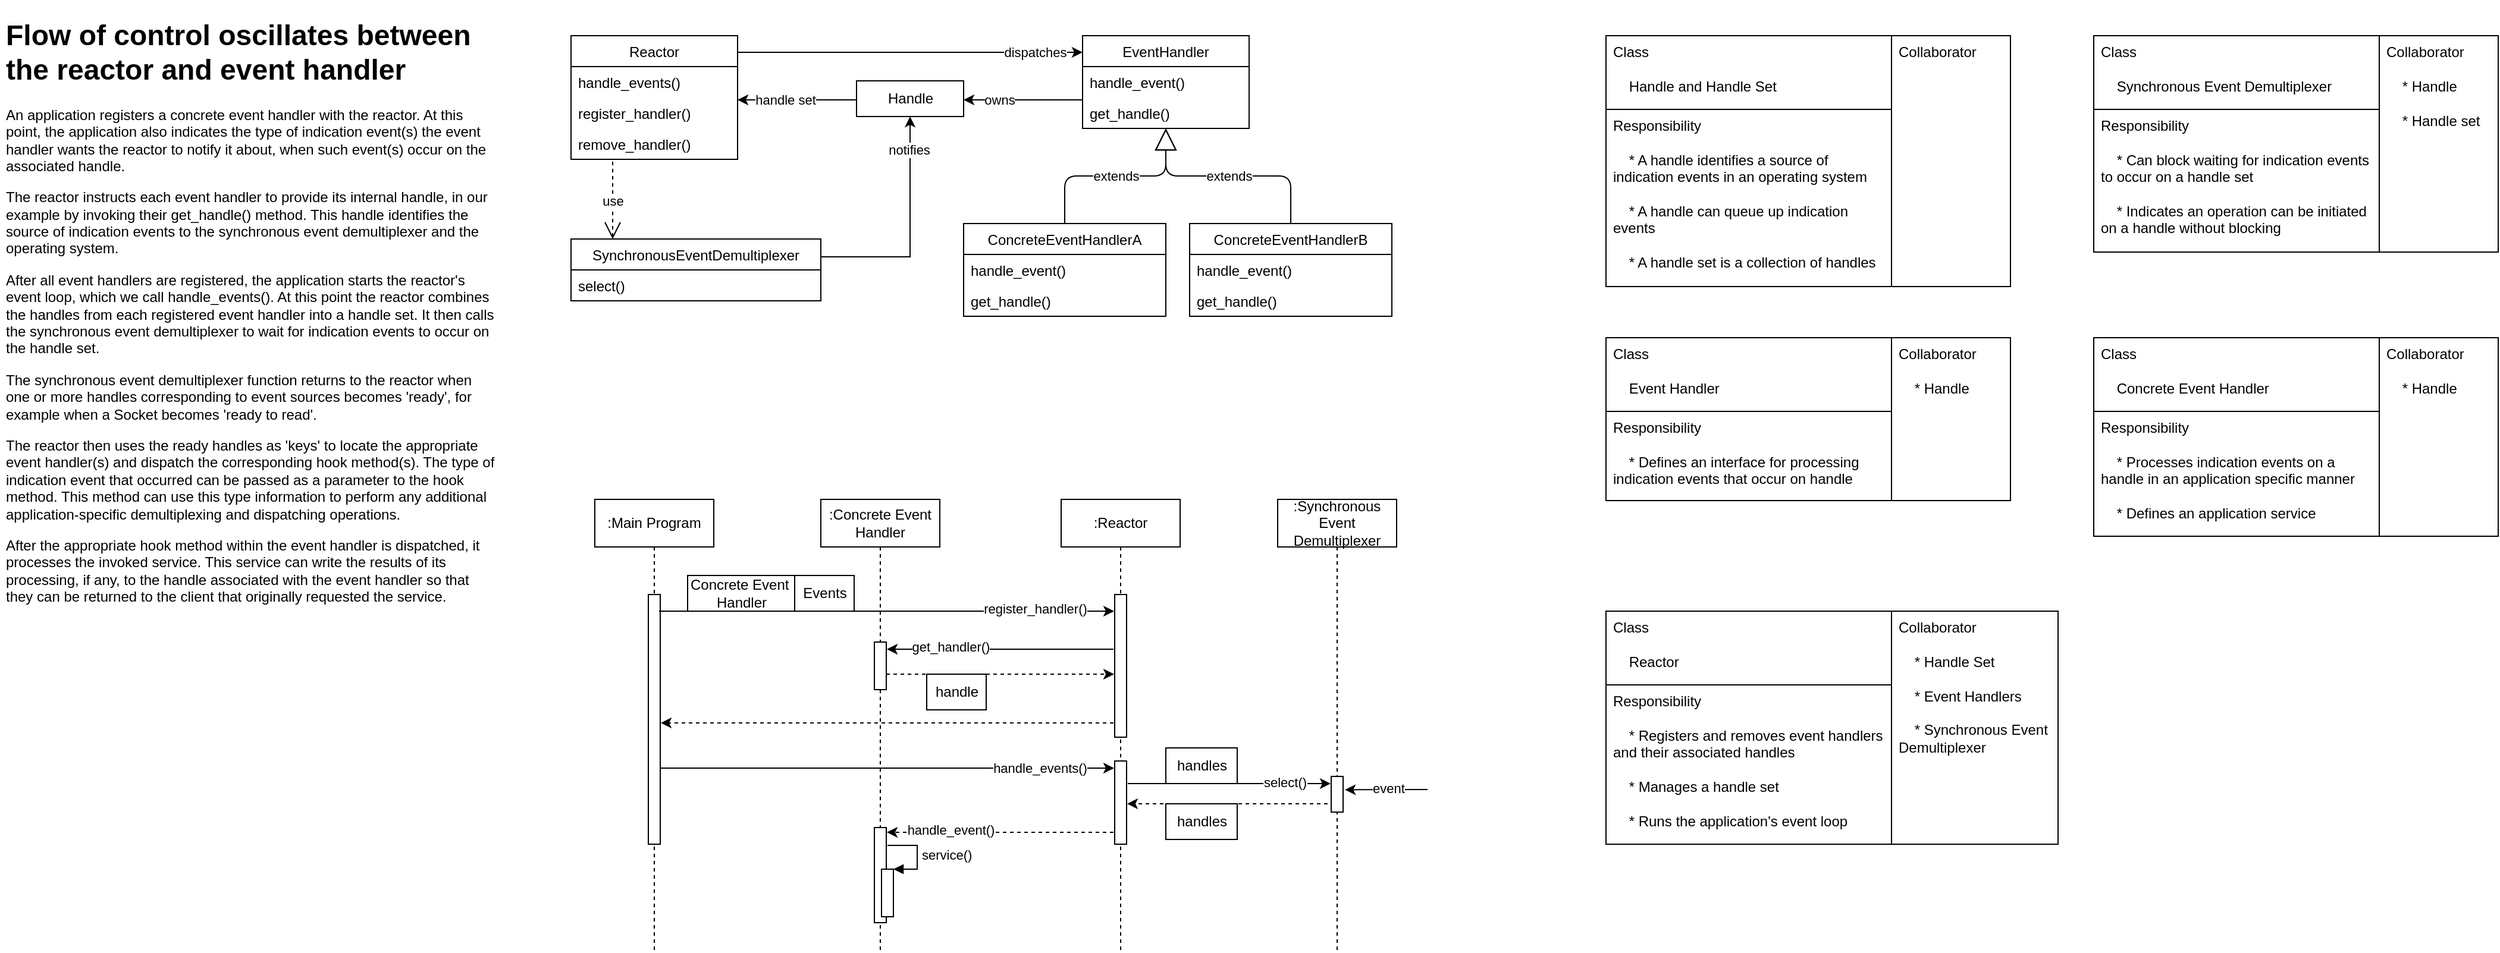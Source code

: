 <mxfile version="13.6.5">
    <diagram id="i6eAsQiDidNN2xdV9aTh" name="Page-1">
        <mxGraphModel dx="1491" dy="615" grid="1" gridSize="10" guides="1" tooltips="1" connect="1" arrows="1" fold="1" page="0" pageScale="1" pageWidth="827" pageHeight="1169" math="0" shadow="0">
            <root>
                <mxCell id="0"/>
                <mxCell id="1" parent="0"/>
                <mxCell id="29" value="dispatches" style="edgeStyle=orthogonalEdgeStyle;rounded=0;orthogonalLoop=1;jettySize=auto;html=1;entryX=0;entryY=0.5;entryDx=0;entryDy=0;" parent="1" edge="1">
                    <mxGeometry x="0.724" relative="1" as="geometry">
                        <mxPoint x="440" y="124" as="sourcePoint"/>
                        <mxPoint x="730" y="124" as="targetPoint"/>
                        <mxPoint as="offset"/>
                    </mxGeometry>
                </mxCell>
                <mxCell id="31" value="Handle" style="html=1;" parent="1" vertex="1">
                    <mxGeometry x="540" y="148" width="90" height="30" as="geometry"/>
                </mxCell>
                <mxCell id="34" value="owns" style="endArrow=classic;html=1;entryX=1;entryY=0.5;entryDx=0;entryDy=0;" parent="1" edge="1">
                    <mxGeometry x="0.4" width="50" height="50" relative="1" as="geometry">
                        <mxPoint x="730" y="164" as="sourcePoint"/>
                        <mxPoint x="630" y="164" as="targetPoint"/>
                        <mxPoint as="offset"/>
                    </mxGeometry>
                </mxCell>
                <mxCell id="35" value="handle set" style="endArrow=classic;html=1;entryX=1;entryY=0.5;entryDx=0;entryDy=0;" parent="1" edge="1">
                    <mxGeometry x="0.2" width="50" height="50" relative="1" as="geometry">
                        <mxPoint x="540" y="164" as="sourcePoint"/>
                        <mxPoint x="440" y="164" as="targetPoint"/>
                        <mxPoint as="offset"/>
                    </mxGeometry>
                </mxCell>
                <mxCell id="40" style="edgeStyle=orthogonalEdgeStyle;rounded=0;orthogonalLoop=1;jettySize=auto;html=1;entryX=0.5;entryY=1;entryDx=0;entryDy=0;" parent="1" source="36" target="31" edge="1">
                    <mxGeometry relative="1" as="geometry">
                        <Array as="points">
                            <mxPoint x="585" y="296"/>
                        </Array>
                    </mxGeometry>
                </mxCell>
                <mxCell id="43" value="notifies" style="edgeLabel;html=1;align=center;verticalAlign=middle;resizable=0;points=[];" parent="40" vertex="1" connectable="0">
                    <mxGeometry x="0.714" y="1" relative="1" as="geometry">
                        <mxPoint as="offset"/>
                    </mxGeometry>
                </mxCell>
                <mxCell id="44" value="use" style="endArrow=open;endSize=12;dashed=1;html=1;" parent="1" edge="1">
                    <mxGeometry width="160" relative="1" as="geometry">
                        <mxPoint x="335" y="216" as="sourcePoint"/>
                        <mxPoint x="335" y="281" as="targetPoint"/>
                    </mxGeometry>
                </mxCell>
                <mxCell id="55" value="extends" style="endArrow=block;endSize=16;endFill=0;html=1;exitX=0.5;exitY=0;exitDx=0;exitDy=0;edgeStyle=orthogonalEdgeStyle;elbow=vertical;" parent="1" source="49" target="10" edge="1">
                    <mxGeometry width="160" relative="1" as="geometry">
                        <mxPoint x="800" y="246" as="sourcePoint"/>
                        <mxPoint x="820" y="196" as="targetPoint"/>
                    </mxGeometry>
                </mxCell>
                <mxCell id="56" value="extends" style="endArrow=block;endSize=16;endFill=0;html=1;exitX=0.5;exitY=0;exitDx=0;exitDy=0;edgeStyle=orthogonalEdgeStyle;" parent="1" source="52" target="10" edge="1">
                    <mxGeometry width="160" relative="1" as="geometry">
                        <mxPoint x="874.14" y="276" as="sourcePoint"/>
                        <mxPoint x="810" y="186" as="targetPoint"/>
                    </mxGeometry>
                </mxCell>
                <mxCell id="6" value="Reactor" style="swimlane;fontStyle=0;childLayout=stackLayout;horizontal=1;startSize=26;fillColor=none;horizontalStack=0;resizeParent=1;resizeParentMax=0;resizeLast=0;collapsible=1;marginBottom=0;" parent="1" vertex="1">
                    <mxGeometry x="300" y="110" width="140" height="104" as="geometry">
                        <mxRectangle x="90" y="200" width="70" height="26" as="alternateBounds"/>
                    </mxGeometry>
                </mxCell>
                <mxCell id="7" value="handle_events()" style="text;strokeColor=none;fillColor=none;align=left;verticalAlign=top;spacingLeft=4;spacingRight=4;overflow=hidden;rotatable=0;points=[[0,0.5],[1,0.5]];portConstraint=eastwest;" parent="6" vertex="1">
                    <mxGeometry y="26" width="140" height="26" as="geometry"/>
                </mxCell>
                <mxCell id="8" value="register_handler()" style="text;strokeColor=none;fillColor=none;align=left;verticalAlign=top;spacingLeft=4;spacingRight=4;overflow=hidden;rotatable=0;points=[[0,0.5],[1,0.5]];portConstraint=eastwest;" parent="6" vertex="1">
                    <mxGeometry y="52" width="140" height="26" as="geometry"/>
                </mxCell>
                <mxCell id="9" value="remove_handler()" style="text;strokeColor=none;fillColor=none;align=left;verticalAlign=top;spacingLeft=4;spacingRight=4;overflow=hidden;rotatable=0;points=[[0,0.5],[1,0.5]];portConstraint=eastwest;" parent="6" vertex="1">
                    <mxGeometry y="78" width="140" height="26" as="geometry"/>
                </mxCell>
                <mxCell id="10" value="EventHandler" style="swimlane;fontStyle=0;childLayout=stackLayout;horizontal=1;startSize=26;fillColor=none;horizontalStack=0;resizeParent=1;resizeParentMax=0;resizeLast=0;collapsible=1;marginBottom=0;" parent="1" vertex="1">
                    <mxGeometry x="730" y="110" width="140" height="78" as="geometry"/>
                </mxCell>
                <mxCell id="11" value="handle_event()" style="text;strokeColor=none;fillColor=none;align=left;verticalAlign=top;spacingLeft=4;spacingRight=4;overflow=hidden;rotatable=0;points=[[0,0.5],[1,0.5]];portConstraint=eastwest;" parent="10" vertex="1">
                    <mxGeometry y="26" width="140" height="26" as="geometry"/>
                </mxCell>
                <mxCell id="12" value="get_handle()" style="text;strokeColor=none;fillColor=none;align=left;verticalAlign=top;spacingLeft=4;spacingRight=4;overflow=hidden;rotatable=0;points=[[0,0.5],[1,0.5]];portConstraint=eastwest;" parent="10" vertex="1">
                    <mxGeometry y="52" width="140" height="26" as="geometry"/>
                </mxCell>
                <mxCell id="36" value="SynchronousEventDemultiplexer" style="swimlane;fontStyle=0;childLayout=stackLayout;horizontal=1;startSize=26;fillColor=none;horizontalStack=0;resizeParent=1;resizeParentMax=0;resizeLast=0;collapsible=1;marginBottom=0;" parent="1" vertex="1">
                    <mxGeometry x="300" y="281" width="210" height="52" as="geometry"/>
                </mxCell>
                <mxCell id="37" value="select()" style="text;strokeColor=none;fillColor=none;align=left;verticalAlign=top;spacingLeft=4;spacingRight=4;overflow=hidden;rotatable=0;points=[[0,0.5],[1,0.5]];portConstraint=eastwest;" parent="36" vertex="1">
                    <mxGeometry y="26" width="210" height="26" as="geometry"/>
                </mxCell>
                <mxCell id="49" value="ConcreteEventHandlerA" style="swimlane;fontStyle=0;childLayout=stackLayout;horizontal=1;startSize=26;fillColor=none;horizontalStack=0;resizeParent=1;resizeParentMax=0;resizeLast=0;collapsible=1;marginBottom=0;" parent="1" vertex="1">
                    <mxGeometry x="630" y="268" width="170" height="78" as="geometry"/>
                </mxCell>
                <mxCell id="50" value="handle_event()" style="text;strokeColor=none;fillColor=none;align=left;verticalAlign=top;spacingLeft=4;spacingRight=4;overflow=hidden;rotatable=0;points=[[0,0.5],[1,0.5]];portConstraint=eastwest;" parent="49" vertex="1">
                    <mxGeometry y="26" width="170" height="26" as="geometry"/>
                </mxCell>
                <mxCell id="51" value="get_handle()" style="text;strokeColor=none;fillColor=none;align=left;verticalAlign=top;spacingLeft=4;spacingRight=4;overflow=hidden;rotatable=0;points=[[0,0.5],[1,0.5]];portConstraint=eastwest;" parent="49" vertex="1">
                    <mxGeometry y="52" width="170" height="26" as="geometry"/>
                </mxCell>
                <mxCell id="52" value="ConcreteEventHandlerB" style="swimlane;fontStyle=0;childLayout=stackLayout;horizontal=1;startSize=26;fillColor=none;horizontalStack=0;resizeParent=1;resizeParentMax=0;resizeLast=0;collapsible=1;marginBottom=0;" parent="1" vertex="1">
                    <mxGeometry x="820" y="268" width="170" height="78" as="geometry"/>
                </mxCell>
                <mxCell id="53" value="handle_event()" style="text;strokeColor=none;fillColor=none;align=left;verticalAlign=top;spacingLeft=4;spacingRight=4;overflow=hidden;rotatable=0;points=[[0,0.5],[1,0.5]];portConstraint=eastwest;" parent="52" vertex="1">
                    <mxGeometry y="26" width="170" height="26" as="geometry"/>
                </mxCell>
                <mxCell id="54" value="get_handle()" style="text;strokeColor=none;fillColor=none;align=left;verticalAlign=top;spacingLeft=4;spacingRight=4;overflow=hidden;rotatable=0;points=[[0,0.5],[1,0.5]];portConstraint=eastwest;" parent="52" vertex="1">
                    <mxGeometry y="52" width="170" height="26" as="geometry"/>
                </mxCell>
                <mxCell id="61" value="&lt;h1&gt;Flow of control oscillates between the reactor and event handler&lt;/h1&gt;&lt;p&gt;&lt;span&gt;An application registers a concrete event handler with the reactor. At this point, the&amp;nbsp;&lt;/span&gt;&lt;span&gt;application also indicates the type of indication event(s) the event handler wants the&amp;nbsp;&lt;/span&gt;&lt;span class=&quot;fontstyle0&quot;&gt;reactor to notify it about, when such event(s) occur on the associated handle.&lt;/span&gt;&lt;span&gt;&amp;nbsp;&amp;nbsp;&lt;/span&gt;&lt;/p&gt;&lt;p&gt;&lt;span class=&quot;fontstyle0&quot;&gt;The reactor instructs each event handler to provide its internal handle, in our example by invoking their &lt;/span&gt;&lt;span class=&quot;fontstyle2&quot;&gt;get_handle() &lt;/span&gt;&lt;span class=&quot;fontstyle0&quot;&gt;method. This handle identifies the source of indication events to the synchronous event demultiplexer and the operating system.&lt;/span&gt;&amp;nbsp;&amp;nbsp;&lt;br style=&quot;line-height: normal&quot;&gt;&lt;/p&gt;&lt;p&gt;&lt;span class=&quot;fontstyle0&quot;&gt;After all event handlers are registered, the application starts the reactor's event loop, which we call &lt;/span&gt;&lt;span class=&quot;fontstyle2&quot;&gt;handle_events()&lt;/span&gt;&lt;span class=&quot;fontstyle0&quot;&gt;. At this point the reactor combines the handles from each registered event handler into a handle set. It then calls the synchronous event demultiplexer to wait for indication events to occur on the handle set.&lt;/span&gt;&amp;nbsp;&amp;nbsp;&lt;br style=&quot;line-height: normal&quot;&gt;&lt;/p&gt;&lt;p&gt;&lt;span class=&quot;fontstyle0&quot;&gt;The synchronous event demultiplexer function returns to the reactor when one or more handles corresponding to event sources becomes 'ready', for example when a Socket becomes 'ready to read'.&lt;/span&gt;&amp;nbsp;&amp;nbsp;&lt;br style=&quot;line-height: normal&quot;&gt;&lt;/p&gt;&lt;p&gt;&lt;span class=&quot;fontstyle0&quot;&gt;The reactor then uses the ready handles as 'keys' to locate the appropriate event handler(s) and dispatch the corresponding hook method(s). The type of indication event that occurred can be passed as a parameter to the hook method. This method can use this type information to perform any additional application-specific demultiplexing and dispatching operations.&lt;/span&gt;&amp;nbsp;&amp;nbsp;&lt;br style=&quot;line-height: normal&quot;&gt;&lt;/p&gt;&lt;p&gt;&lt;span class=&quot;fontstyle0&quot;&gt;After the appropriate hook method within the event handler is dispatched, it processes the invoked service. This service can write the results of its processing, if any, to the handle associated with the event handler so that they can be returned to the client that originally requested the service.&lt;/span&gt;&amp;nbsp;&amp;nbsp;&lt;br style=&quot;line-height: normal&quot;&gt;&lt;/p&gt;&lt;p&gt;&lt;br&gt;&lt;/p&gt;" style="text;html=1;strokeColor=none;fillColor=none;spacing=5;spacingTop=-20;whiteSpace=wrap;overflow=hidden;rounded=0;" parent="1" vertex="1">
                    <mxGeometry x="-180" y="90" width="420" height="510" as="geometry"/>
                </mxCell>
                <mxCell id="62" value=":Main Program" style="shape=umlLifeline;perimeter=lifelinePerimeter;whiteSpace=wrap;html=1;container=1;collapsible=0;recursiveResize=0;outlineConnect=0;" parent="1" vertex="1">
                    <mxGeometry x="320" y="500" width="100" height="380" as="geometry"/>
                </mxCell>
                <mxCell id="67" value="" style="html=1;points=[];perimeter=orthogonalPerimeter;" parent="62" vertex="1">
                    <mxGeometry x="45" y="80" width="10" height="210" as="geometry"/>
                </mxCell>
                <mxCell id="63" value=":Concrete Event Handler" style="shape=umlLifeline;perimeter=lifelinePerimeter;whiteSpace=wrap;html=1;container=1;collapsible=0;recursiveResize=0;outlineConnect=0;" parent="1" vertex="1">
                    <mxGeometry x="510" y="500" width="100" height="380" as="geometry"/>
                </mxCell>
                <mxCell id="75" value="" style="html=1;points=[];perimeter=orthogonalPerimeter;" parent="63" vertex="1">
                    <mxGeometry x="45" y="120" width="10" height="40" as="geometry"/>
                </mxCell>
                <mxCell id="84" value="" style="html=1;points=[];perimeter=orthogonalPerimeter;" parent="63" vertex="1">
                    <mxGeometry x="45" y="276" width="10" height="80" as="geometry"/>
                </mxCell>
                <mxCell id="93" value="" style="html=1;points=[];perimeter=orthogonalPerimeter;" parent="63" vertex="1">
                    <mxGeometry x="51" y="311" width="10" height="40" as="geometry"/>
                </mxCell>
                <mxCell id="94" value="service()" style="edgeStyle=orthogonalEdgeStyle;html=1;align=left;spacingLeft=2;endArrow=block;rounded=0;entryX=1;entryY=0;" parent="63" target="93" edge="1">
                    <mxGeometry relative="1" as="geometry">
                        <mxPoint x="56" y="291" as="sourcePoint"/>
                        <Array as="points">
                            <mxPoint x="81" y="291"/>
                        </Array>
                    </mxGeometry>
                </mxCell>
                <mxCell id="64" value=":Reactor" style="shape=umlLifeline;perimeter=lifelinePerimeter;whiteSpace=wrap;html=1;container=1;collapsible=0;recursiveResize=0;outlineConnect=0;" parent="1" vertex="1">
                    <mxGeometry x="712" y="500" width="100" height="380" as="geometry"/>
                </mxCell>
                <mxCell id="69" value="" style="html=1;points=[];perimeter=orthogonalPerimeter;" parent="64" vertex="1">
                    <mxGeometry x="45" y="80" width="10" height="120" as="geometry"/>
                </mxCell>
                <mxCell id="81" value="" style="html=1;points=[];perimeter=orthogonalPerimeter;" parent="64" vertex="1">
                    <mxGeometry x="45" y="220" width="10" height="70" as="geometry"/>
                </mxCell>
                <mxCell id="65" value=":Synchronous Event Demultiplexer" style="shape=umlLifeline;perimeter=lifelinePerimeter;whiteSpace=wrap;html=1;container=1;collapsible=0;recursiveResize=0;outlineConnect=0;" parent="1" vertex="1">
                    <mxGeometry x="894" y="500" width="100" height="380" as="geometry"/>
                </mxCell>
                <mxCell id="85" value="" style="html=1;points=[];perimeter=orthogonalPerimeter;" parent="65" vertex="1">
                    <mxGeometry x="45" y="233" width="10" height="30" as="geometry"/>
                </mxCell>
                <mxCell id="70" value="" style="endArrow=classic;html=1;" parent="1" edge="1">
                    <mxGeometry width="50" height="50" relative="1" as="geometry">
                        <mxPoint x="374" y="594" as="sourcePoint"/>
                        <mxPoint x="756.5" y="594" as="targetPoint"/>
                    </mxGeometry>
                </mxCell>
                <mxCell id="74" value="register_handler()" style="edgeLabel;html=1;align=center;verticalAlign=middle;resizable=0;points=[];" parent="70" vertex="1" connectable="0">
                    <mxGeometry x="0.522" y="-3" relative="1" as="geometry">
                        <mxPoint x="25" y="-5" as="offset"/>
                    </mxGeometry>
                </mxCell>
                <mxCell id="73" value="" style="group" parent="1" vertex="1" connectable="0">
                    <mxGeometry x="398" y="564" width="140" height="30" as="geometry"/>
                </mxCell>
                <mxCell id="71" value="Concrete Event&amp;nbsp;&lt;br&gt;Handler" style="html=1;" parent="73" vertex="1">
                    <mxGeometry width="90" height="30" as="geometry"/>
                </mxCell>
                <mxCell id="72" value="Events" style="html=1;" parent="73" vertex="1">
                    <mxGeometry x="90" width="50" height="30" as="geometry"/>
                </mxCell>
                <mxCell id="76" value="" style="endArrow=classic;html=1;" parent="1" edge="1">
                    <mxGeometry width="50" height="50" relative="1" as="geometry">
                        <mxPoint x="756" y="626" as="sourcePoint"/>
                        <mxPoint x="565.5" y="626" as="targetPoint"/>
                    </mxGeometry>
                </mxCell>
                <mxCell id="77" value="get_handler()" style="edgeLabel;html=1;align=center;verticalAlign=middle;resizable=0;points=[];" parent="76" vertex="1" connectable="0">
                    <mxGeometry x="0.218" y="3" relative="1" as="geometry">
                        <mxPoint x="-21" y="-5" as="offset"/>
                    </mxGeometry>
                </mxCell>
                <mxCell id="78" value="" style="endArrow=classic;html=1;dashed=1" parent="1" edge="1">
                    <mxGeometry width="50" height="50" relative="1" as="geometry">
                        <mxPoint x="565" y="647" as="sourcePoint"/>
                        <mxPoint x="756.5" y="647" as="targetPoint"/>
                    </mxGeometry>
                </mxCell>
                <mxCell id="79" value="handle" style="html=1;" parent="1" vertex="1">
                    <mxGeometry x="599" y="647" width="50" height="30" as="geometry"/>
                </mxCell>
                <mxCell id="80" value="" style="endArrow=classic;html=1;dashed=1;" parent="1" edge="1">
                    <mxGeometry width="50" height="50" relative="1" as="geometry">
                        <mxPoint x="756" y="688" as="sourcePoint"/>
                        <mxPoint x="375.5" y="688" as="targetPoint"/>
                    </mxGeometry>
                </mxCell>
                <mxCell id="82" value="" style="endArrow=classic;html=1;" parent="1" edge="1">
                    <mxGeometry width="50" height="50" relative="1" as="geometry">
                        <mxPoint x="375" y="726" as="sourcePoint"/>
                        <mxPoint x="756.5" y="726" as="targetPoint"/>
                    </mxGeometry>
                </mxCell>
                <mxCell id="83" value="handle_events()" style="edgeLabel;html=1;align=center;verticalAlign=middle;resizable=0;points=[];" parent="82" vertex="1" connectable="0">
                    <mxGeometry x="0.499" relative="1" as="geometry">
                        <mxPoint x="33" as="offset"/>
                    </mxGeometry>
                </mxCell>
                <mxCell id="86" value="" style="endArrow=classic;html=1;" parent="1" edge="1">
                    <mxGeometry width="50" height="50" relative="1" as="geometry">
                        <mxPoint x="768" y="739" as="sourcePoint"/>
                        <mxPoint x="938.5" y="739" as="targetPoint"/>
                    </mxGeometry>
                </mxCell>
                <mxCell id="87" value="select()" style="edgeLabel;html=1;align=center;verticalAlign=middle;resizable=0;points=[];" parent="86" vertex="1" connectable="0">
                    <mxGeometry x="0.548" y="1" relative="1" as="geometry">
                        <mxPoint as="offset"/>
                    </mxGeometry>
                </mxCell>
                <mxCell id="88" value="handles" style="html=1;" parent="1" vertex="1">
                    <mxGeometry x="800" y="709" width="60" height="30" as="geometry"/>
                </mxCell>
                <mxCell id="89" value="" style="endArrow=classic;html=1;dashed=1" parent="1" edge="1">
                    <mxGeometry width="50" height="50" relative="1" as="geometry">
                        <mxPoint x="936" y="756" as="sourcePoint"/>
                        <mxPoint x="767.5" y="756" as="targetPoint"/>
                    </mxGeometry>
                </mxCell>
                <mxCell id="90" value="handles" style="html=1;" parent="1" vertex="1">
                    <mxGeometry x="800" y="756" width="60" height="30" as="geometry"/>
                </mxCell>
                <mxCell id="91" value="" style="endArrow=classic;html=1;entryX=1.16;entryY=0.607;entryDx=0;entryDy=0;entryPerimeter=0;" parent="1" edge="1">
                    <mxGeometry width="50" height="50" relative="1" as="geometry">
                        <mxPoint x="1020" y="744" as="sourcePoint"/>
                        <mxPoint x="950.6" y="744.21" as="targetPoint"/>
                    </mxGeometry>
                </mxCell>
                <mxCell id="92" value="event" style="edgeLabel;html=1;align=center;verticalAlign=middle;resizable=0;points=[];" parent="91" vertex="1" connectable="0">
                    <mxGeometry x="-0.28" y="-1" relative="1" as="geometry">
                        <mxPoint x="-8" as="offset"/>
                    </mxGeometry>
                </mxCell>
                <mxCell id="95" value="" style="endArrow=classic;html=1;dashed=1;" parent="1" edge="1">
                    <mxGeometry width="50" height="50" relative="1" as="geometry">
                        <mxPoint x="756" y="780" as="sourcePoint"/>
                        <mxPoint x="565.5" y="780" as="targetPoint"/>
                    </mxGeometry>
                </mxCell>
                <mxCell id="96" value="handle_event()" style="edgeLabel;html=1;align=center;verticalAlign=middle;resizable=0;points=[];" parent="95" vertex="1" connectable="0">
                    <mxGeometry x="0.218" y="3" relative="1" as="geometry">
                        <mxPoint x="-21" y="-5" as="offset"/>
                    </mxGeometry>
                </mxCell>
                <mxCell id="97" value="Class&lt;br&gt;&lt;br&gt;&amp;nbsp; &amp;nbsp; Handle and Handle Set" style="html=1;align=left;verticalAlign=top;spacingLeft=4;spacingRight=4;" vertex="1" parent="1">
                    <mxGeometry x="1170" y="110" width="240" height="62" as="geometry"/>
                </mxCell>
                <mxCell id="114" value="Responsibility&lt;br&gt;&lt;br&gt;&amp;nbsp; &amp;nbsp; * A handle identifies a source of&lt;br&gt;indication events in an operating system&lt;br&gt;&lt;br&gt;&amp;nbsp; &amp;nbsp; * A handle can queue up indication&lt;br&gt;events&lt;br&gt;&lt;br&gt;&amp;nbsp; &amp;nbsp; * A handle set is a collection of handles" style="html=1;align=left;verticalAlign=top;spacingLeft=4;spacingRight=4;" vertex="1" parent="1">
                    <mxGeometry x="1170" y="172" width="240" height="149" as="geometry"/>
                </mxCell>
                <mxCell id="115" value="Collaborator" style="html=1;align=left;verticalAlign=top;spacingLeft=4;spacingRight=4;" vertex="1" parent="1">
                    <mxGeometry x="1410" y="110" width="100" height="211" as="geometry"/>
                </mxCell>
                <mxCell id="119" value="Class&lt;br&gt;&lt;br&gt;&amp;nbsp; &amp;nbsp; Synchronous Event Demultiplexer" style="html=1;align=left;verticalAlign=top;spacingLeft=4;spacingRight=4;" vertex="1" parent="1">
                    <mxGeometry x="1580" y="110" width="240" height="62" as="geometry"/>
                </mxCell>
                <mxCell id="120" value="Responsibility&lt;br&gt;&lt;br&gt;&amp;nbsp; &amp;nbsp; * Can block waiting for indication events&lt;br&gt;to occur on a handle set&lt;br&gt;&lt;br&gt;&amp;nbsp; &amp;nbsp; * Indicates an operation can be initiated&lt;br&gt;on a handle without blocking" style="html=1;align=left;verticalAlign=top;spacingLeft=4;spacingRight=4;" vertex="1" parent="1">
                    <mxGeometry x="1580" y="172" width="240" height="120" as="geometry"/>
                </mxCell>
                <mxCell id="121" value="Collaborator&lt;br&gt;&lt;br&gt;&amp;nbsp; &amp;nbsp; * Handle&lt;br&gt;&lt;br&gt;&amp;nbsp; &amp;nbsp; * Handle set" style="html=1;align=left;verticalAlign=top;spacingLeft=4;spacingRight=4;" vertex="1" parent="1">
                    <mxGeometry x="1820" y="110" width="100" height="182" as="geometry"/>
                </mxCell>
                <mxCell id="122" value="Class&lt;br&gt;&lt;br&gt;&amp;nbsp; &amp;nbsp; Event Handler" style="html=1;align=left;verticalAlign=top;spacingLeft=4;spacingRight=4;" vertex="1" parent="1">
                    <mxGeometry x="1170" y="364" width="240" height="62" as="geometry"/>
                </mxCell>
                <mxCell id="123" value="Responsibility&lt;br&gt;&lt;br&gt;&amp;nbsp; &amp;nbsp; * Defines an interface for processing&amp;nbsp;&lt;br&gt;indication events that occur on handle" style="html=1;align=left;verticalAlign=top;spacingLeft=4;spacingRight=4;" vertex="1" parent="1">
                    <mxGeometry x="1170" y="426" width="240" height="75" as="geometry"/>
                </mxCell>
                <mxCell id="124" value="Collaborator&lt;br&gt;&lt;br&gt;&amp;nbsp; &amp;nbsp; * Handle" style="html=1;align=left;verticalAlign=top;spacingLeft=4;spacingRight=4;" vertex="1" parent="1">
                    <mxGeometry x="1410" y="364" width="100" height="137" as="geometry"/>
                </mxCell>
                <mxCell id="125" value="Class&lt;br&gt;&lt;br&gt;&amp;nbsp; &amp;nbsp; Concrete Event Handler" style="html=1;align=left;verticalAlign=top;spacingLeft=4;spacingRight=4;" vertex="1" parent="1">
                    <mxGeometry x="1580" y="364" width="240" height="62" as="geometry"/>
                </mxCell>
                <mxCell id="126" value="Responsibility&lt;br&gt;&lt;br&gt;&amp;nbsp; &amp;nbsp; * Processes indication events on a&lt;br&gt;handle in an application specific manner&lt;br&gt;&lt;br&gt;&amp;nbsp; &amp;nbsp; * Defines an application service" style="html=1;align=left;verticalAlign=top;spacingLeft=4;spacingRight=4;" vertex="1" parent="1">
                    <mxGeometry x="1580" y="426" width="240" height="105" as="geometry"/>
                </mxCell>
                <mxCell id="127" value="Collaborator&lt;br&gt;&lt;br&gt;&amp;nbsp; &amp;nbsp; * Handle" style="html=1;align=left;verticalAlign=top;spacingLeft=4;spacingRight=4;" vertex="1" parent="1">
                    <mxGeometry x="1820" y="364" width="100" height="167" as="geometry"/>
                </mxCell>
                <mxCell id="128" value="Class&lt;br&gt;&lt;br&gt;&amp;nbsp; &amp;nbsp; Reactor" style="html=1;align=left;verticalAlign=top;spacingLeft=4;spacingRight=4;" vertex="1" parent="1">
                    <mxGeometry x="1170" y="594" width="240" height="62" as="geometry"/>
                </mxCell>
                <mxCell id="129" value="Responsibility&lt;br&gt;&lt;br&gt;&amp;nbsp; &amp;nbsp; * Registers and removes event handlers&lt;br&gt;and their associated handles&lt;br&gt;&lt;br&gt;&amp;nbsp; &amp;nbsp; * Manages a handle set&lt;br&gt;&lt;br&gt;&amp;nbsp; &amp;nbsp; * Runs the application's event loop" style="html=1;align=left;verticalAlign=top;spacingLeft=4;spacingRight=4;" vertex="1" parent="1">
                    <mxGeometry x="1170" y="656" width="240" height="134" as="geometry"/>
                </mxCell>
                <mxCell id="130" value="Collaborator&lt;br&gt;&lt;br&gt;&amp;nbsp; &amp;nbsp; * Handle Set&lt;br&gt;&lt;br&gt;&amp;nbsp; &amp;nbsp; * Event Handlers&lt;br&gt;&lt;br&gt;&amp;nbsp; &amp;nbsp; * Synchronous Event&lt;br&gt;Demultiplexer" style="html=1;align=left;verticalAlign=top;spacingLeft=4;spacingRight=4;" vertex="1" parent="1">
                    <mxGeometry x="1410" y="594" width="140" height="196" as="geometry"/>
                </mxCell>
            </root>
        </mxGraphModel>
    </diagram>
</mxfile>